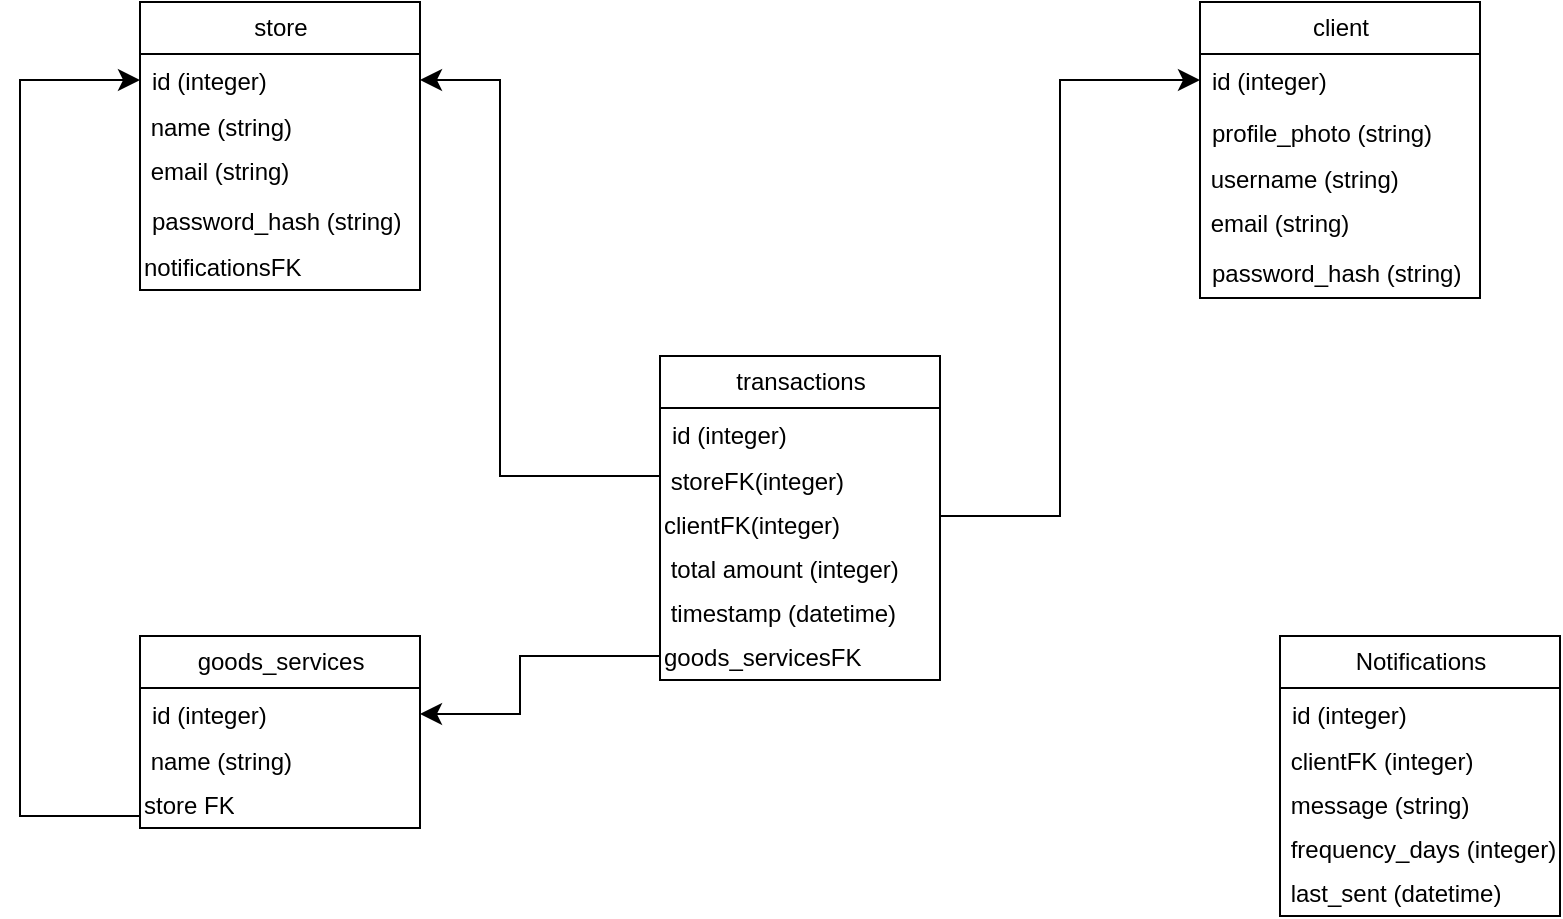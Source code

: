 <mxfile>
    <diagram id="gZCLdJyGi9XDPt17KcW4" name="Page-1">
        <mxGraphModel dx="563" dy="536" grid="1" gridSize="10" guides="1" tooltips="1" connect="1" arrows="1" fold="1" page="1" pageScale="1" pageWidth="850" pageHeight="1100" math="0" shadow="0">
            <root>
                <mxCell id="0"/>
                <mxCell id="1" parent="0"/>
                <mxCell id="23" value="client" style="swimlane;fontStyle=0;childLayout=stackLayout;horizontal=1;startSize=26;fillColor=none;horizontalStack=0;resizeParent=1;resizeParentMax=0;resizeLast=0;collapsible=1;marginBottom=0;html=1;" parent="1" vertex="1">
                    <mxGeometry x="640" y="123" width="140" height="148" as="geometry"/>
                </mxCell>
                <mxCell id="24" value="id (integer)" style="text;strokeColor=none;fillColor=none;align=left;verticalAlign=top;spacingLeft=4;spacingRight=4;overflow=hidden;rotatable=0;points=[[0,0.5],[1,0.5]];portConstraint=eastwest;whiteSpace=wrap;html=1;" parent="23" vertex="1">
                    <mxGeometry y="26" width="140" height="26" as="geometry"/>
                </mxCell>
                <mxCell id="25" value="profile_photo (string)" style="text;strokeColor=none;fillColor=none;align=left;verticalAlign=top;spacingLeft=4;spacingRight=4;overflow=hidden;rotatable=0;points=[[0,0.5],[1,0.5]];portConstraint=eastwest;whiteSpace=wrap;html=1;" parent="23" vertex="1">
                    <mxGeometry y="52" width="140" height="26" as="geometry"/>
                </mxCell>
                <mxCell id="29" value="&lt;div&gt;&amp;nbsp;username (string)&lt;/div&gt;" style="text;strokeColor=none;fillColor=none;html=1;whiteSpace=wrap;verticalAlign=middle;overflow=hidden;" parent="23" vertex="1">
                    <mxGeometry y="78" width="140" height="22" as="geometry"/>
                </mxCell>
                <mxCell id="30" value="&lt;div&gt;&amp;nbsp;email (string)&lt;/div&gt;" style="text;strokeColor=none;fillColor=none;html=1;whiteSpace=wrap;verticalAlign=middle;overflow=hidden;" parent="23" vertex="1">
                    <mxGeometry y="100" width="140" height="22" as="geometry"/>
                </mxCell>
                <mxCell id="26" value="password_hash (string)&lt;span style=&quot;color: rgba(0, 0, 0, 0); font-family: monospace; font-size: 0px;&quot;&gt;%3CmxGraphModel%3E%3Croot%3E%3CmxCell%20id%3D%220%22%2F%3E%3CmxCell%20id%3D%221%22%20parent%3D%220%22%2F%3E%3CmxCell%20id%3D%222%22%20value%3D%22%26lt%3Bdiv%26gt%3B%26lt%3Bbr%26gt%3B%26lt%3B%2Fdiv%26gt%3B%22%20style%3D%22text%3BstrokeColor%3Dnone%3BfillColor%3Dnone%3Bhtml%3D1%3BwhiteSpace%3Dwrap%3BverticalAlign%3Dmiddle%3Boverflow%3Dhidden%3B%22%20vertex%3D%221%22%20parent%3D%221%22%3E%3CmxGeometry%20x%3D%22110%22%20y%3D%22258%22%20width%3D%22140%22%20height%3D%2222%22%20as%3D%22geometry%22%2F%3E%3C%2FmxCell%3E%3C%2Froot%3E%3C%2FmxGraphModel%3E (string (s&lt;/span&gt;" style="text;strokeColor=none;fillColor=none;align=left;verticalAlign=top;spacingLeft=4;spacingRight=4;overflow=hidden;rotatable=0;points=[[0,0.5],[1,0.5]];portConstraint=eastwest;whiteSpace=wrap;html=1;" parent="23" vertex="1">
                    <mxGeometry y="122" width="140" height="26" as="geometry"/>
                </mxCell>
                <mxCell id="35" value="goods_services" style="swimlane;fontStyle=0;childLayout=stackLayout;horizontal=1;startSize=26;fillColor=none;horizontalStack=0;resizeParent=1;resizeParentMax=0;resizeLast=0;collapsible=1;marginBottom=0;html=1;" parent="1" vertex="1">
                    <mxGeometry x="110" y="440" width="140" height="96" as="geometry"/>
                </mxCell>
                <mxCell id="36" value="id (integer)" style="text;strokeColor=none;fillColor=none;align=left;verticalAlign=top;spacingLeft=4;spacingRight=4;overflow=hidden;rotatable=0;points=[[0,0.5],[1,0.5]];portConstraint=eastwest;whiteSpace=wrap;html=1;" parent="35" vertex="1">
                    <mxGeometry y="26" width="140" height="26" as="geometry"/>
                </mxCell>
                <mxCell id="38" value="&lt;div&gt;&amp;nbsp;name (string)&lt;/div&gt;" style="text;strokeColor=none;fillColor=none;html=1;whiteSpace=wrap;verticalAlign=middle;overflow=hidden;" parent="35" vertex="1">
                    <mxGeometry y="52" width="140" height="22" as="geometry"/>
                </mxCell>
                <mxCell id="96" value="&lt;div&gt;store FK&lt;/div&gt;" style="text;strokeColor=none;fillColor=none;html=1;whiteSpace=wrap;verticalAlign=middle;overflow=hidden;" parent="35" vertex="1">
                    <mxGeometry y="74" width="140" height="22" as="geometry"/>
                </mxCell>
                <mxCell id="48" value="transactions" style="swimlane;fontStyle=0;childLayout=stackLayout;horizontal=1;startSize=26;fillColor=none;horizontalStack=0;resizeParent=1;resizeParentMax=0;resizeLast=0;collapsible=1;marginBottom=0;html=1;" parent="1" vertex="1">
                    <mxGeometry x="370" y="300" width="140" height="162" as="geometry">
                        <mxRectangle x="400" y="320" width="110" height="30" as="alternateBounds"/>
                    </mxGeometry>
                </mxCell>
                <mxCell id="49" value="id (integer)" style="text;strokeColor=none;fillColor=none;align=left;verticalAlign=top;spacingLeft=4;spacingRight=4;overflow=hidden;rotatable=0;points=[[0,0.5],[1,0.5]];portConstraint=eastwest;whiteSpace=wrap;html=1;" parent="48" vertex="1">
                    <mxGeometry y="26" width="140" height="26" as="geometry"/>
                </mxCell>
                <mxCell id="50" value="&lt;div&gt;&amp;nbsp;storeFK(integer)&lt;/div&gt;" style="text;strokeColor=none;fillColor=none;html=1;whiteSpace=wrap;verticalAlign=middle;overflow=hidden;" parent="48" vertex="1">
                    <mxGeometry y="52" width="140" height="22" as="geometry"/>
                </mxCell>
                <mxCell id="78" value="&lt;div&gt;clientFK(integer)&lt;/div&gt;" style="text;strokeColor=none;fillColor=none;html=1;whiteSpace=wrap;verticalAlign=middle;overflow=hidden;" parent="48" vertex="1">
                    <mxGeometry y="74" width="140" height="22" as="geometry"/>
                </mxCell>
                <mxCell id="52" value="&lt;div&gt;&amp;nbsp;total amount (integer)&lt;/div&gt;" style="text;strokeColor=none;fillColor=none;html=1;whiteSpace=wrap;verticalAlign=middle;overflow=hidden;" parent="48" vertex="1">
                    <mxGeometry y="96" width="140" height="22" as="geometry"/>
                </mxCell>
                <mxCell id="51" value="&lt;div&gt;&amp;nbsp;timestamp (datetime)&lt;/div&gt;" style="text;strokeColor=none;fillColor=none;html=1;whiteSpace=wrap;verticalAlign=middle;overflow=hidden;" parent="48" vertex="1">
                    <mxGeometry y="118" width="140" height="22" as="geometry"/>
                </mxCell>
                <mxCell id="97" value="&lt;div&gt;goods_servicesFK&lt;/div&gt;" style="text;strokeColor=none;fillColor=none;html=1;whiteSpace=wrap;verticalAlign=middle;overflow=hidden;" parent="48" vertex="1">
                    <mxGeometry y="140" width="140" height="22" as="geometry"/>
                </mxCell>
                <mxCell id="56" value="Notifications" style="swimlane;fontStyle=0;childLayout=stackLayout;horizontal=1;startSize=26;fillColor=none;horizontalStack=0;resizeParent=1;resizeParentMax=0;resizeLast=0;collapsible=1;marginBottom=0;html=1;" parent="1" vertex="1">
                    <mxGeometry x="680" y="440" width="140" height="140" as="geometry"/>
                </mxCell>
                <mxCell id="57" value="id (integer)" style="text;strokeColor=none;fillColor=none;align=left;verticalAlign=top;spacingLeft=4;spacingRight=4;overflow=hidden;rotatable=0;points=[[0,0.5],[1,0.5]];portConstraint=eastwest;whiteSpace=wrap;html=1;" parent="56" vertex="1">
                    <mxGeometry y="26" width="140" height="26" as="geometry"/>
                </mxCell>
                <mxCell id="58" value="&lt;div&gt;&amp;nbsp;clientFK (integer)&lt;/div&gt;" style="text;strokeColor=none;fillColor=none;html=1;whiteSpace=wrap;verticalAlign=middle;overflow=hidden;" parent="56" vertex="1">
                    <mxGeometry y="52" width="140" height="22" as="geometry"/>
                </mxCell>
                <mxCell id="59" value="&lt;div&gt;&amp;nbsp;message (string)&lt;/div&gt;" style="text;strokeColor=none;fillColor=none;html=1;whiteSpace=wrap;verticalAlign=middle;overflow=hidden;" parent="56" vertex="1">
                    <mxGeometry y="74" width="140" height="22" as="geometry"/>
                </mxCell>
                <mxCell id="60" value="&lt;div&gt;&amp;nbsp;frequency_days (integer)&lt;/div&gt;" style="text;strokeColor=none;fillColor=none;html=1;whiteSpace=wrap;verticalAlign=middle;overflow=hidden;" parent="56" vertex="1">
                    <mxGeometry y="96" width="140" height="22" as="geometry"/>
                </mxCell>
                <mxCell id="61" value="&amp;nbsp;last_sent (datetime)" style="text;strokeColor=none;fillColor=none;html=1;whiteSpace=wrap;verticalAlign=middle;overflow=hidden;" parent="56" vertex="1">
                    <mxGeometry y="118" width="140" height="22" as="geometry"/>
                </mxCell>
                <mxCell id="80" value="store" style="swimlane;fontStyle=0;childLayout=stackLayout;horizontal=1;startSize=26;fillColor=none;horizontalStack=0;resizeParent=1;resizeParentMax=0;resizeLast=0;collapsible=1;marginBottom=0;html=1;" parent="1" vertex="1">
                    <mxGeometry x="110" y="123" width="140" height="144" as="geometry"/>
                </mxCell>
                <mxCell id="81" value="id (integer)" style="text;strokeColor=none;fillColor=none;align=left;verticalAlign=top;spacingLeft=4;spacingRight=4;overflow=hidden;rotatable=0;points=[[0,0.5],[1,0.5]];portConstraint=eastwest;whiteSpace=wrap;html=1;" parent="80" vertex="1">
                    <mxGeometry y="26" width="140" height="26" as="geometry"/>
                </mxCell>
                <mxCell id="83" value="&lt;div&gt;&amp;nbsp;name (string)&lt;/div&gt;" style="text;strokeColor=none;fillColor=none;html=1;whiteSpace=wrap;verticalAlign=middle;overflow=hidden;" parent="80" vertex="1">
                    <mxGeometry y="52" width="140" height="22" as="geometry"/>
                </mxCell>
                <mxCell id="84" value="&lt;div&gt;&amp;nbsp;email (string)&lt;/div&gt;" style="text;strokeColor=none;fillColor=none;html=1;whiteSpace=wrap;verticalAlign=middle;overflow=hidden;" parent="80" vertex="1">
                    <mxGeometry y="74" width="140" height="22" as="geometry"/>
                </mxCell>
                <mxCell id="85" value="password_hash (string)&lt;span style=&quot;color: rgba(0, 0, 0, 0); font-family: monospace; font-size: 0px;&quot;&gt;%3CmxGraphModel%3E%3Croot%3E%3CmxCell%20id%3D%220%22%2F%3E%3CmxCell%20id%3D%221%22%20parent%3D%220%22%2F%3E%3CmxCell%20id%3D%222%22%20value%3D%22%26lt%3Bdiv%26gt%3B%26lt%3Bbr%26gt%3B%26lt%3B%2Fdiv%26gt%3B%22%20style%3D%22text%3BstrokeColor%3Dnone%3BfillColor%3Dnone%3Bhtml%3D1%3BwhiteSpace%3Dwrap%3BverticalAlign%3Dmiddle%3Boverflow%3Dhidden%3B%22%20vertex%3D%221%22%20parent%3D%221%22%3E%3CmxGeometry%20x%3D%22110%22%20y%3D%22258%22%20width%3D%22140%22%20height%3D%2222%22%20as%3D%22geometry%22%2F%3E%3C%2FmxCell%3E%3C%2Froot%3E%3C%2FmxGraphModel%3E (string (s&lt;/span&gt;" style="text;strokeColor=none;fillColor=none;align=left;verticalAlign=top;spacingLeft=4;spacingRight=4;overflow=hidden;rotatable=0;points=[[0,0.5],[1,0.5]];portConstraint=eastwest;whiteSpace=wrap;html=1;" parent="80" vertex="1">
                    <mxGeometry y="96" width="140" height="26" as="geometry"/>
                </mxCell>
                <mxCell id="89" value="&lt;div&gt;notificationsFK&lt;/div&gt;" style="text;strokeColor=none;fillColor=none;html=1;whiteSpace=wrap;verticalAlign=middle;overflow=hidden;" parent="80" vertex="1">
                    <mxGeometry y="122" width="140" height="22" as="geometry"/>
                </mxCell>
                <mxCell id="92" value="" style="edgeStyle=segmentEdgeStyle;endArrow=classic;html=1;curved=0;rounded=0;endSize=8;startSize=8;entryX=1;entryY=0.5;entryDx=0;entryDy=0;exitX=0;exitY=0.5;exitDx=0;exitDy=0;" parent="1" source="50" target="81" edge="1">
                    <mxGeometry width="50" height="50" relative="1" as="geometry">
                        <mxPoint x="280" y="212" as="sourcePoint"/>
                        <mxPoint x="330" y="162" as="targetPoint"/>
                        <Array as="points">
                            <mxPoint x="370" y="360"/>
                            <mxPoint x="290" y="360"/>
                            <mxPoint x="290" y="162"/>
                        </Array>
                    </mxGeometry>
                </mxCell>
                <mxCell id="93" value="" style="edgeStyle=segmentEdgeStyle;endArrow=classic;html=1;curved=0;rounded=0;endSize=8;startSize=8;entryX=0;entryY=0.5;entryDx=0;entryDy=0;" parent="1" target="24" edge="1">
                    <mxGeometry width="50" height="50" relative="1" as="geometry">
                        <mxPoint x="510" y="390" as="sourcePoint"/>
                        <mxPoint x="570" y="160" as="targetPoint"/>
                        <Array as="points">
                            <mxPoint x="510" y="380"/>
                            <mxPoint x="570" y="380"/>
                            <mxPoint x="570" y="162"/>
                        </Array>
                    </mxGeometry>
                </mxCell>
                <mxCell id="95" value="" style="edgeStyle=segmentEdgeStyle;endArrow=classic;html=1;curved=0;rounded=0;endSize=8;startSize=8;entryX=0;entryY=0.5;entryDx=0;entryDy=0;" parent="1" target="81" edge="1">
                    <mxGeometry width="50" height="50" relative="1" as="geometry">
                        <mxPoint x="110" y="520" as="sourcePoint"/>
                        <mxPoint x="80" y="280" as="targetPoint"/>
                        <Array as="points">
                            <mxPoint x="110" y="530"/>
                            <mxPoint x="50" y="530"/>
                            <mxPoint x="50" y="162"/>
                        </Array>
                    </mxGeometry>
                </mxCell>
                <mxCell id="98" value="" style="edgeStyle=segmentEdgeStyle;endArrow=classic;html=1;curved=0;rounded=0;endSize=8;startSize=8;entryX=1;entryY=0.5;entryDx=0;entryDy=0;exitX=0;exitY=0.5;exitDx=0;exitDy=0;" parent="1" source="97" target="36" edge="1">
                    <mxGeometry width="50" height="50" relative="1" as="geometry">
                        <mxPoint x="280" y="520" as="sourcePoint"/>
                        <mxPoint x="330" y="470" as="targetPoint"/>
                        <Array as="points">
                            <mxPoint x="370" y="450"/>
                            <mxPoint x="300" y="450"/>
                            <mxPoint x="300" y="479"/>
                        </Array>
                    </mxGeometry>
                </mxCell>
            </root>
        </mxGraphModel>
    </diagram>
</mxfile>